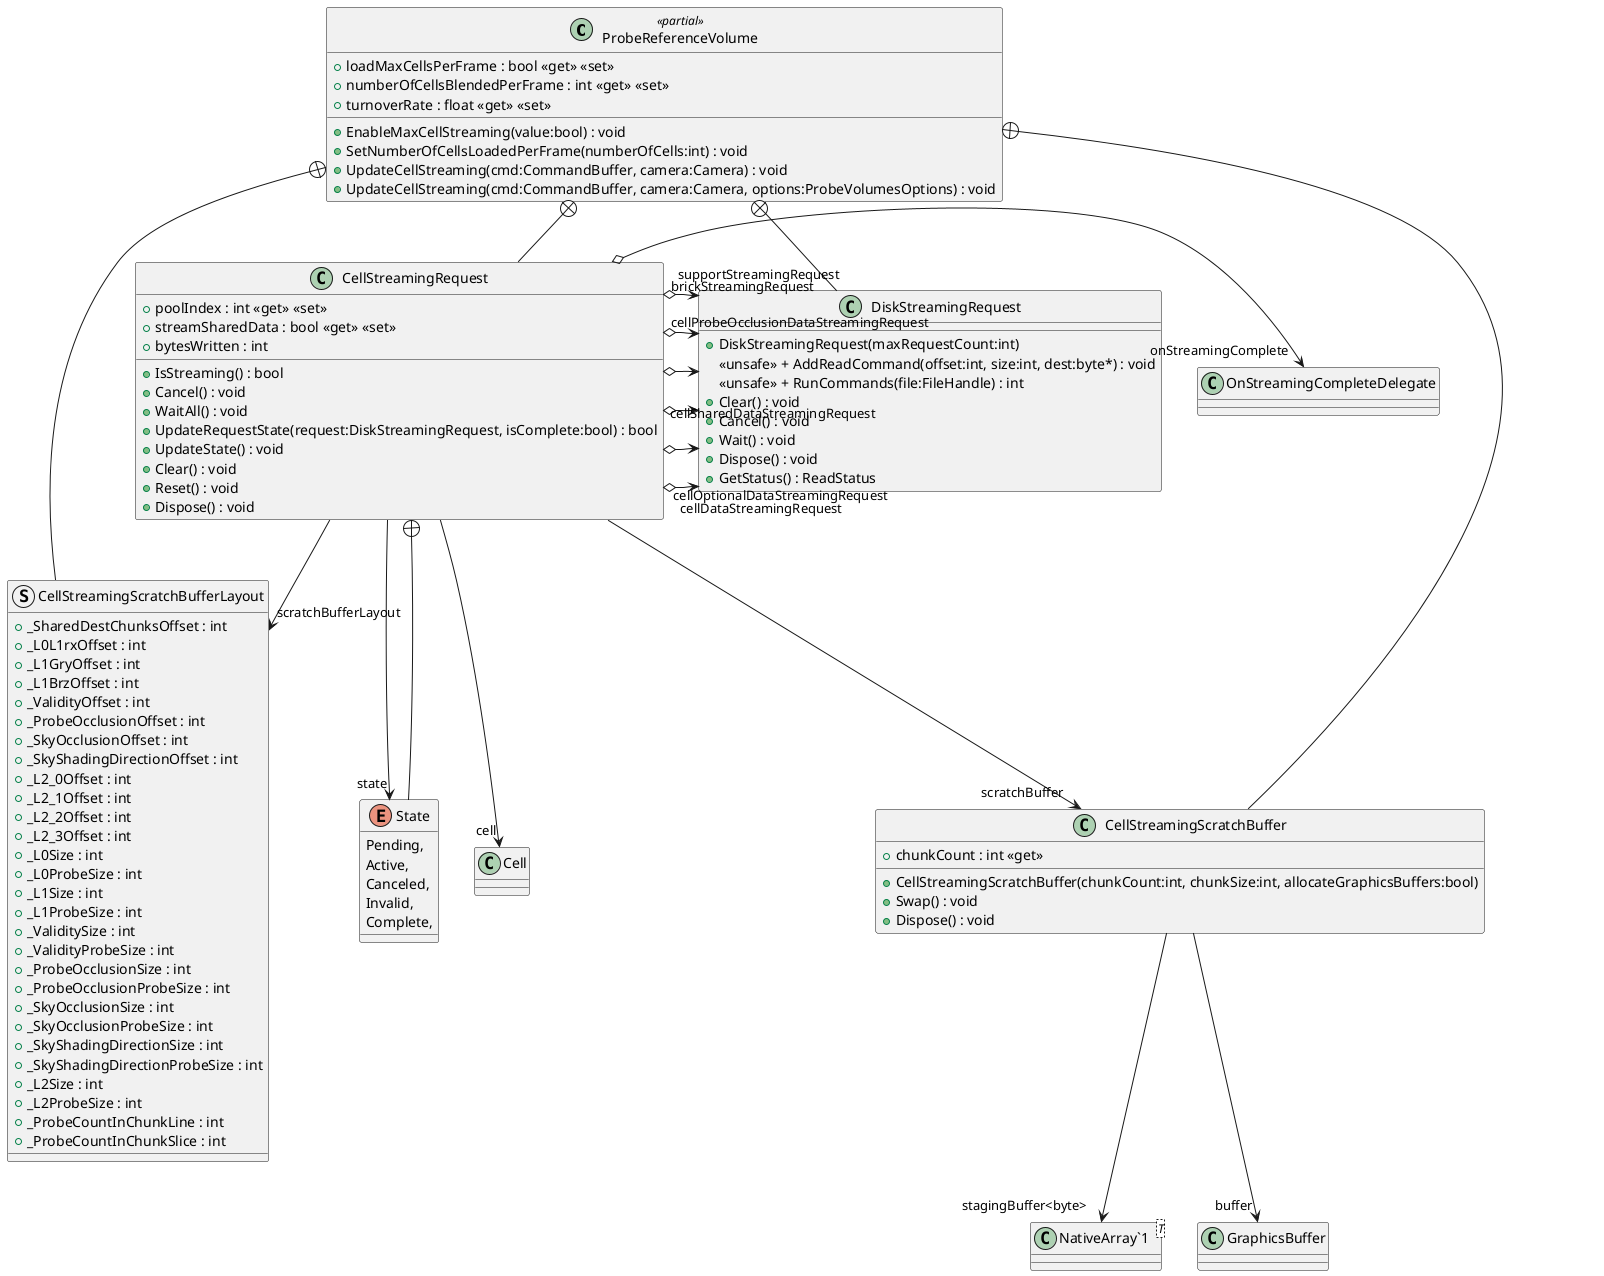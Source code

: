 @startuml
class ProbeReferenceVolume <<partial>> {
    + EnableMaxCellStreaming(value:bool) : void
    + SetNumberOfCellsLoadedPerFrame(numberOfCells:int) : void
    + loadMaxCellsPerFrame : bool <<get>> <<set>>
    + numberOfCellsBlendedPerFrame : int <<get>> <<set>>
    + turnoverRate : float <<get>> <<set>>
    + UpdateCellStreaming(cmd:CommandBuffer, camera:Camera) : void
    + UpdateCellStreaming(cmd:CommandBuffer, camera:Camera, options:ProbeVolumesOptions) : void
}
class DiskStreamingRequest {
    + DiskStreamingRequest(maxRequestCount:int)
    <<unsafe>> + AddReadCommand(offset:int, size:int, dest:byte*) : void
    <<unsafe>> + RunCommands(file:FileHandle) : int
    + Clear() : void
    + Cancel() : void
    + Wait() : void
    + Dispose() : void
    + GetStatus() : ReadStatus
}
struct CellStreamingScratchBufferLayout {
    + _SharedDestChunksOffset : int
    + _L0L1rxOffset : int
    + _L1GryOffset : int
    + _L1BrzOffset : int
    + _ValidityOffset : int
    + _ProbeOcclusionOffset : int
    + _SkyOcclusionOffset : int
    + _SkyShadingDirectionOffset : int
    + _L2_0Offset : int
    + _L2_1Offset : int
    + _L2_2Offset : int
    + _L2_3Offset : int
    + _L0Size : int
    + _L0ProbeSize : int
    + _L1Size : int
    + _L1ProbeSize : int
    + _ValiditySize : int
    + _ValidityProbeSize : int
    + _ProbeOcclusionSize : int
    + _ProbeOcclusionProbeSize : int
    + _SkyOcclusionSize : int
    + _SkyOcclusionProbeSize : int
    + _SkyShadingDirectionSize : int
    + _SkyShadingDirectionProbeSize : int
    + _L2Size : int
    + _L2ProbeSize : int
    + _ProbeCountInChunkLine : int
    + _ProbeCountInChunkSlice : int
}
class CellStreamingScratchBuffer {
    + CellStreamingScratchBuffer(chunkCount:int, chunkSize:int, allocateGraphicsBuffers:bool)
    + Swap() : void
    + Dispose() : void
    + chunkCount : int <<get>>
}
class CellStreamingRequest {
    + poolIndex : int <<get>> <<set>>
    + streamSharedData : bool <<get>> <<set>>
    + bytesWritten : int
    + IsStreaming() : bool
    + Cancel() : void
    + WaitAll() : void
    + UpdateRequestState(request:DiskStreamingRequest, isComplete:bool) : bool
    + UpdateState() : void
    + Clear() : void
    + Reset() : void
    + Dispose() : void
}
class "NativeArray`1"<T> {
}
enum State {
    Pending,
    Active,
    Canceled,
    Invalid,
    Complete,
}
ProbeReferenceVolume +-- DiskStreamingRequest
ProbeReferenceVolume +-- CellStreamingScratchBufferLayout
ProbeReferenceVolume +-- CellStreamingScratchBuffer
CellStreamingScratchBuffer --> "buffer" GraphicsBuffer
CellStreamingScratchBuffer --> "stagingBuffer<byte>" "NativeArray`1"
ProbeReferenceVolume +-- CellStreamingRequest
CellStreamingRequest --> "cell" Cell
CellStreamingRequest --> "state" State
CellStreamingRequest --> "scratchBuffer" CellStreamingScratchBuffer
CellStreamingRequest --> "scratchBufferLayout" CellStreamingScratchBufferLayout
CellStreamingRequest o-> "onStreamingComplete" OnStreamingCompleteDelegate
CellStreamingRequest o-> "cellDataStreamingRequest" DiskStreamingRequest
CellStreamingRequest o-> "cellOptionalDataStreamingRequest" DiskStreamingRequest
CellStreamingRequest o-> "cellSharedDataStreamingRequest" DiskStreamingRequest
CellStreamingRequest o-> "cellProbeOcclusionDataStreamingRequest" DiskStreamingRequest
CellStreamingRequest o-> "brickStreamingRequest" DiskStreamingRequest
CellStreamingRequest o-> "supportStreamingRequest" DiskStreamingRequest
CellStreamingRequest +-- State
@enduml
